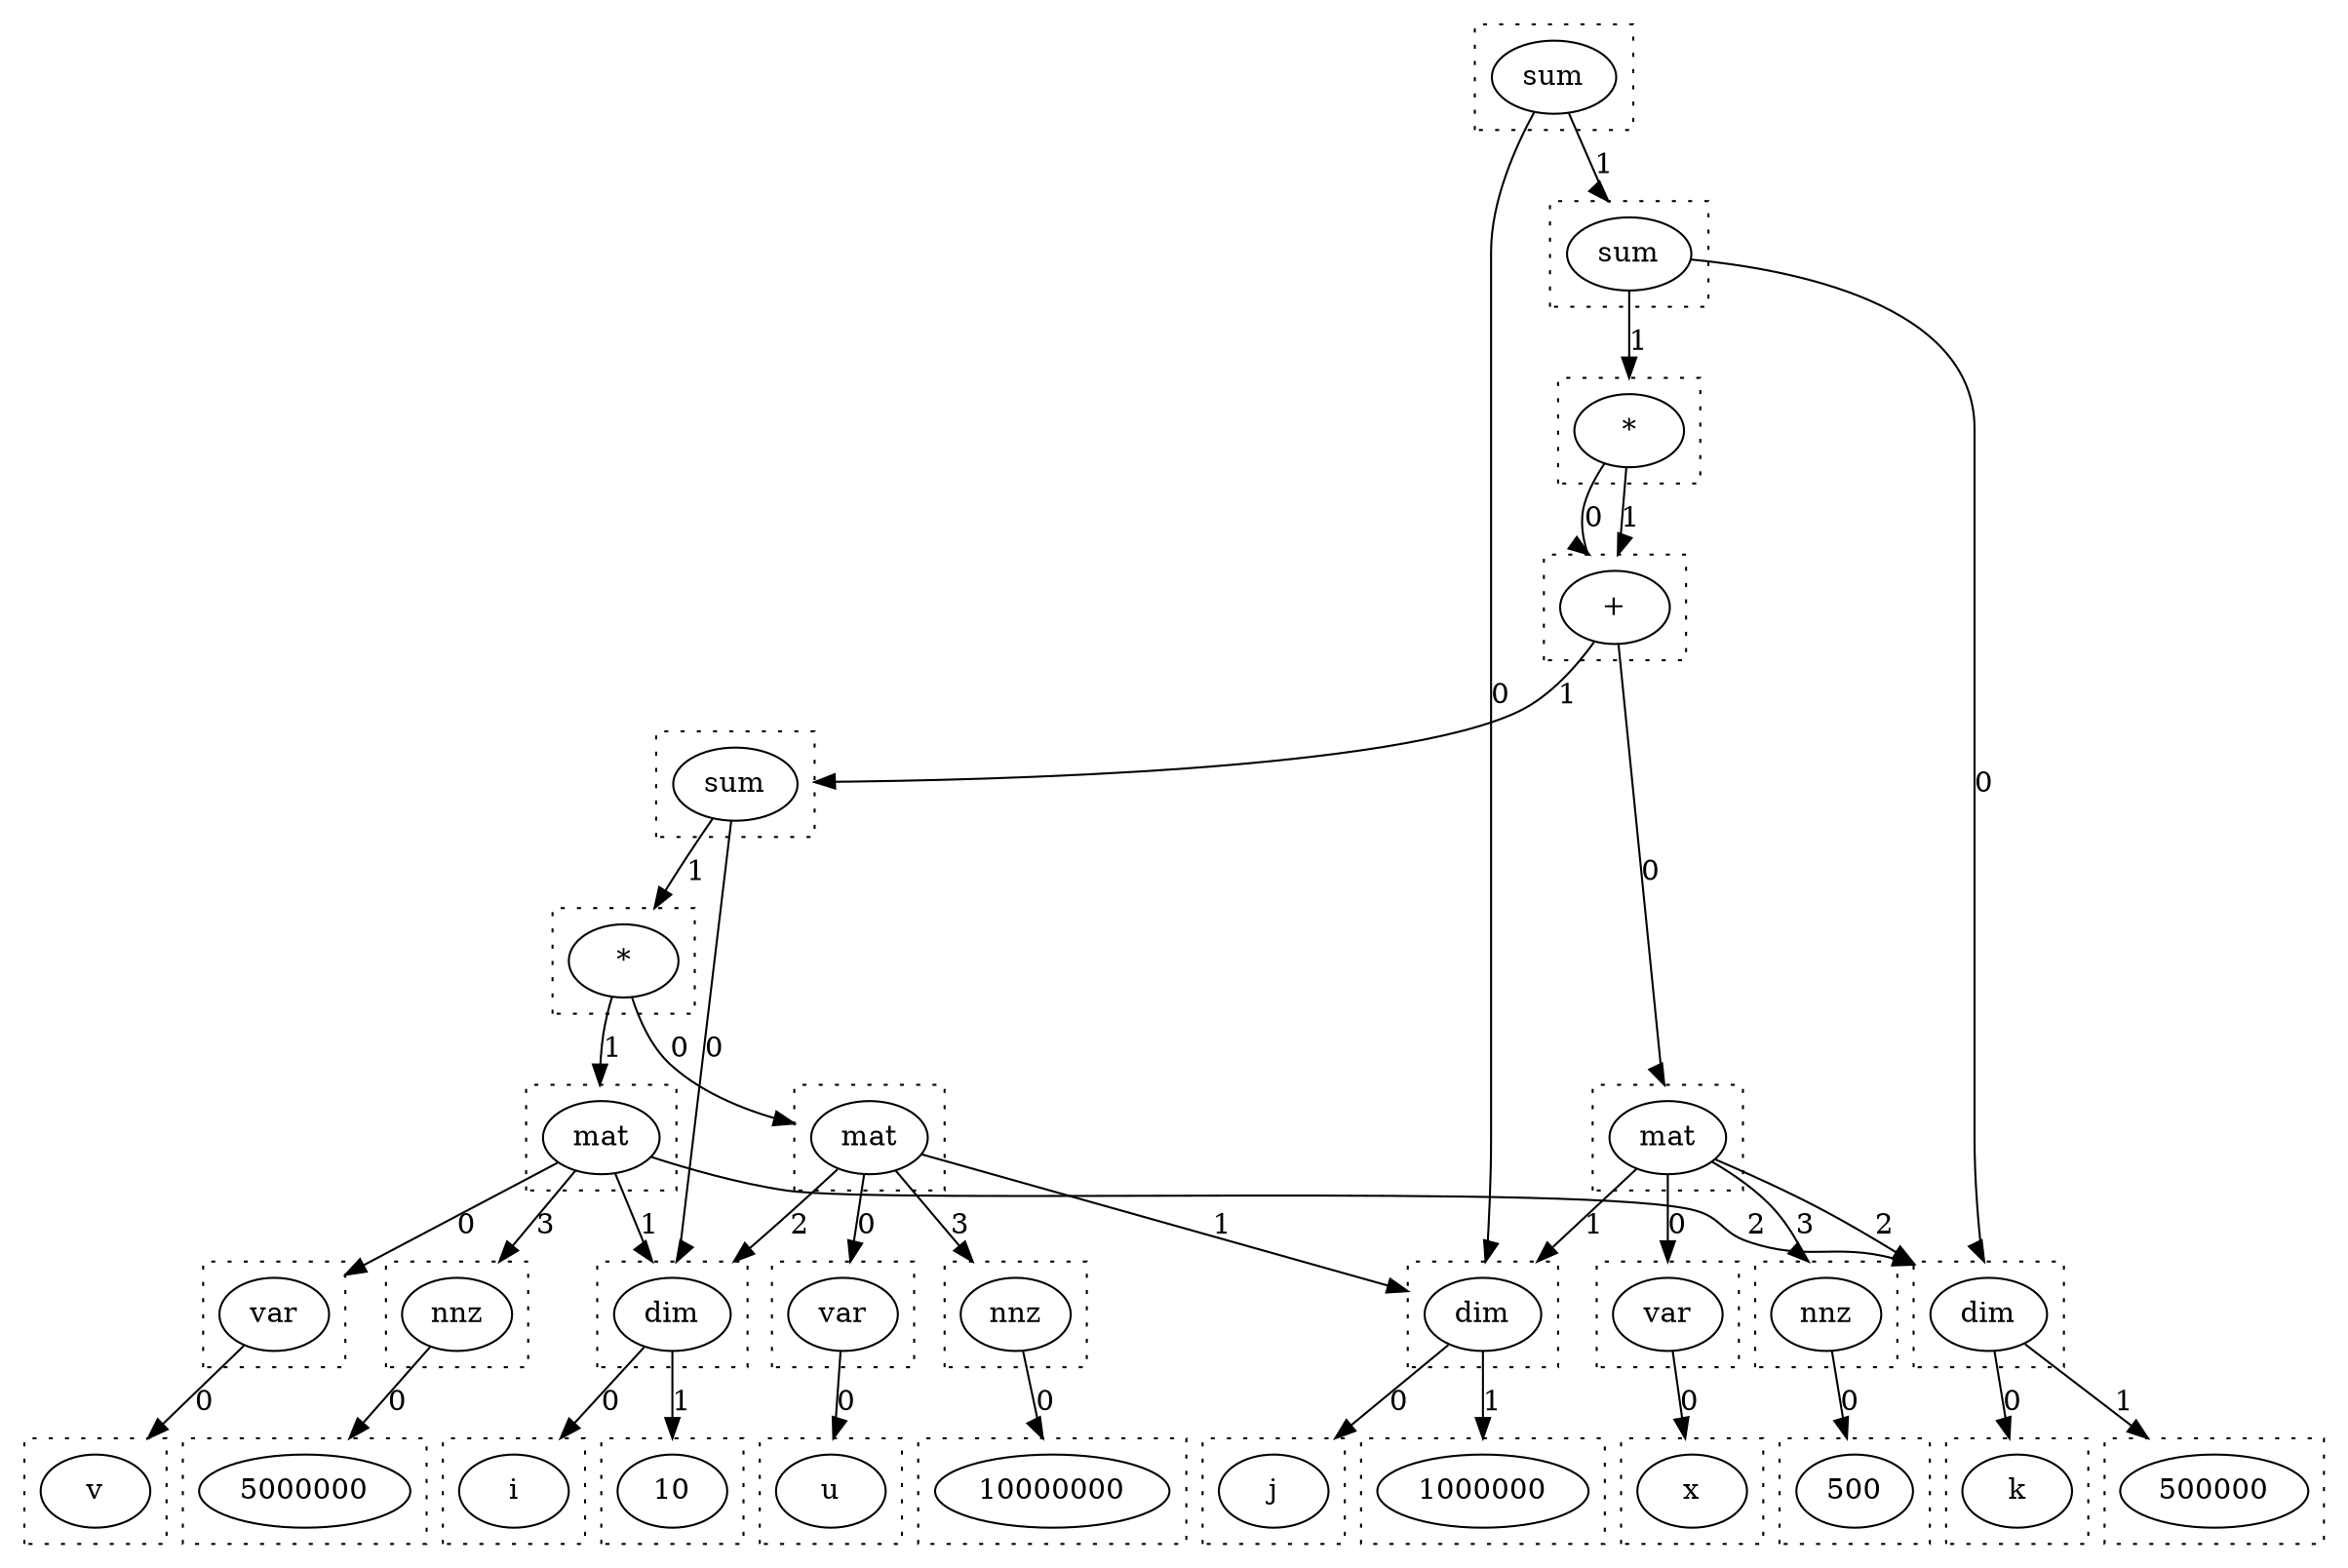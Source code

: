 digraph {
  compound=true
  subgraph cluster_0 {
    style=dotted
    0.0[label = "j"]
  }
  subgraph cluster_1 {
    style=dotted
    1.0[label = "1000000"]
  }
  subgraph cluster_2 {
    style=dotted
    2.0[label = "dim"]
  }
  subgraph cluster_3 {
    style=dotted
    3.0[label = "k"]
  }
  subgraph cluster_4 {
    style=dotted
    4.0[label = "500000"]
  }
  subgraph cluster_5 {
    style=dotted
    5.0[label = "dim"]
  }
  subgraph cluster_6 {
    style=dotted
    6.0[label = "x"]
  }
  subgraph cluster_7 {
    style=dotted
    7.0[label = "var"]
  }
  subgraph cluster_8 {
    style=dotted
    8.0[label = "500"]
  }
  subgraph cluster_9 {
    style=dotted
    9.0[label = "nnz"]
  }
  subgraph cluster_10 {
    style=dotted
    10.0[label = "mat"]
  }
  subgraph cluster_11 {
    style=dotted
    11.0[label = "i"]
  }
  subgraph cluster_12 {
    style=dotted
    12.0[label = "10"]
  }
  subgraph cluster_13 {
    style=dotted
    13.0[label = "dim"]
  }
  subgraph cluster_14 {
    style=dotted
    14.0[label = "u"]
  }
  subgraph cluster_15 {
    style=dotted
    15.0[label = "var"]
  }
  subgraph cluster_16 {
    style=dotted
    16.0[label = "10000000"]
  }
  subgraph cluster_17 {
    style=dotted
    17.0[label = "nnz"]
  }
  subgraph cluster_18 {
    style=dotted
    18.0[label = "mat"]
  }
  subgraph cluster_19 {
    style=dotted
    19.0[label = "v"]
  }
  subgraph cluster_20 {
    style=dotted
    20.0[label = "var"]
  }
  subgraph cluster_21 {
    style=dotted
    21.0[label = "5000000"]
  }
  subgraph cluster_22 {
    style=dotted
    22.0[label = "nnz"]
  }
  subgraph cluster_23 {
    style=dotted
    23.0[label = "mat"]
  }
  subgraph cluster_24 {
    style=dotted
    24.0[label = "*"]
  }
  subgraph cluster_25 {
    style=dotted
    25.0[label = "sum"]
  }
  subgraph cluster_26 {
    style=dotted
    26.0[label = "+"]
  }
  subgraph cluster_27 {
    style=dotted
    27.0[label = "*"]
  }
  subgraph cluster_28 {
    style=dotted
    28.0[label = "sum"]
  }
  subgraph cluster_29 {
    style=dotted
    29.0[label = "sum"]
  }
  2.0 -> 0.0 [lhead = cluster_0, label = 0]
  2.0 -> 1.0 [lhead = cluster_1, label = 1]
  5.0 -> 3.0 [lhead = cluster_3, label = 0]
  5.0 -> 4.0 [lhead = cluster_4, label = 1]
  7.0 -> 6.0 [lhead = cluster_6, label = 0]
  9.0 -> 8.0 [lhead = cluster_8, label = 0]
  10.0 -> 7.0 [lhead = cluster_7, label = 0]
  10.0 -> 2.0 [lhead = cluster_2, label = 1]
  10.0 -> 5.0 [lhead = cluster_5, label = 2]
  10.0 -> 9.0 [lhead = cluster_9, label = 3]
  13.0 -> 11.0 [lhead = cluster_11, label = 0]
  13.0 -> 12.0 [lhead = cluster_12, label = 1]
  15.0 -> 14.0 [lhead = cluster_14, label = 0]
  17.0 -> 16.0 [lhead = cluster_16, label = 0]
  18.0 -> 15.0 [lhead = cluster_15, label = 0]
  18.0 -> 2.0 [lhead = cluster_2, label = 1]
  18.0 -> 13.0 [lhead = cluster_13, label = 2]
  18.0 -> 17.0 [lhead = cluster_17, label = 3]
  20.0 -> 19.0 [lhead = cluster_19, label = 0]
  22.0 -> 21.0 [lhead = cluster_21, label = 0]
  23.0 -> 20.0 [lhead = cluster_20, label = 0]
  23.0 -> 13.0 [lhead = cluster_13, label = 1]
  23.0 -> 5.0 [lhead = cluster_5, label = 2]
  23.0 -> 22.0 [lhead = cluster_22, label = 3]
  24.0 -> 18.0 [lhead = cluster_18, label = 0]
  24.0 -> 23.0 [lhead = cluster_23, label = 1]
  25.0 -> 13.0 [lhead = cluster_13, label = 0]
  25.0 -> 24.0 [lhead = cluster_24, label = 1]
  26.0 -> 10.0 [lhead = cluster_10, label = 0]
  26.0 -> 25.0 [lhead = cluster_25, label = 1]
  27.0 -> 26.0 [lhead = cluster_26, label = 0]
  27.0 -> 26.0 [lhead = cluster_26, label = 1]
  28.0 -> 5.0 [lhead = cluster_5, label = 0]
  28.0 -> 27.0 [lhead = cluster_27, label = 1]
  29.0 -> 2.0 [lhead = cluster_2, label = 0]
  29.0 -> 28.0 [lhead = cluster_28, label = 1]
}